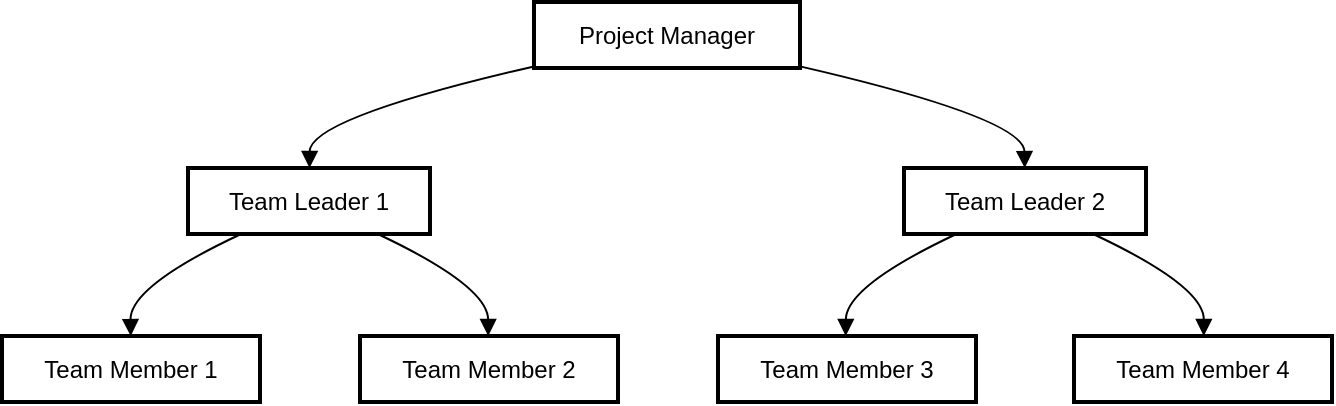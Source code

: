 <mxfile version="21.2.9" type="github">
  <diagram name="第 1 页" id="QN8igazdph4XkkVjIplG">
    <mxGraphModel>
      <root>
        <mxCell id="0" />
        <mxCell id="1" parent="0" />
        <mxCell id="2" value="Project Manager" style="whiteSpace=wrap;strokeWidth=2;" vertex="1" parent="1">
          <mxGeometry x="266" width="133" height="33" as="geometry" />
        </mxCell>
        <mxCell id="3" value="Team Leader 1" style="whiteSpace=wrap;strokeWidth=2;" vertex="1" parent="1">
          <mxGeometry x="93" y="83" width="121" height="33" as="geometry" />
        </mxCell>
        <mxCell id="4" value="Team Leader 2" style="whiteSpace=wrap;strokeWidth=2;" vertex="1" parent="1">
          <mxGeometry x="451" y="83" width="121" height="33" as="geometry" />
        </mxCell>
        <mxCell id="5" value="Team Member 1" style="whiteSpace=wrap;strokeWidth=2;" vertex="1" parent="1">
          <mxGeometry y="167" width="129" height="33" as="geometry" />
        </mxCell>
        <mxCell id="6" value="Team Member 2" style="whiteSpace=wrap;strokeWidth=2;" vertex="1" parent="1">
          <mxGeometry x="179" y="167" width="129" height="33" as="geometry" />
        </mxCell>
        <mxCell id="7" value="Team Member 3" style="whiteSpace=wrap;strokeWidth=2;" vertex="1" parent="1">
          <mxGeometry x="358" y="167" width="129" height="33" as="geometry" />
        </mxCell>
        <mxCell id="8" value="Team Member 4" style="whiteSpace=wrap;strokeWidth=2;" vertex="1" parent="1">
          <mxGeometry x="536" y="167" width="129" height="33" as="geometry" />
        </mxCell>
        <mxCell id="9" value="" style="curved=1;startArrow=none;endArrow=block;exitX=0.003;exitY=0.974;entryX=0.502;entryY=0.012;" edge="1" parent="1" source="2" target="3">
          <mxGeometry relative="1" as="geometry">
            <Array as="points">
              <mxPoint x="154" y="58" />
            </Array>
          </mxGeometry>
        </mxCell>
        <mxCell id="10" value="" style="curved=1;startArrow=none;endArrow=block;exitX=0.999;exitY=0.974;entryX=0.499;entryY=0.012;" edge="1" parent="1" source="2" target="4">
          <mxGeometry relative="1" as="geometry">
            <Array as="points">
              <mxPoint x="511" y="58" />
            </Array>
          </mxGeometry>
        </mxCell>
        <mxCell id="11" value="" style="curved=1;startArrow=none;endArrow=block;exitX=0.206;exitY=1.024;entryX=0.499;entryY=-0.006;" edge="1" parent="1" source="3" target="5">
          <mxGeometry relative="1" as="geometry">
            <Array as="points">
              <mxPoint x="64" y="142" />
            </Array>
          </mxGeometry>
        </mxCell>
        <mxCell id="12" value="" style="curved=1;startArrow=none;endArrow=block;exitX=0.798;exitY=1.024;entryX=0.497;entryY=-0.006;" edge="1" parent="1" source="3" target="6">
          <mxGeometry relative="1" as="geometry">
            <Array as="points">
              <mxPoint x="243" y="142" />
            </Array>
          </mxGeometry>
        </mxCell>
        <mxCell id="13" value="" style="curved=1;startArrow=none;endArrow=block;exitX=0.203;exitY=1.024;entryX=0.495;entryY=-0.006;" edge="1" parent="1" source="4" target="7">
          <mxGeometry relative="1" as="geometry">
            <Array as="points">
              <mxPoint x="422" y="142" />
            </Array>
          </mxGeometry>
        </mxCell>
        <mxCell id="14" value="" style="curved=1;startArrow=none;endArrow=block;exitX=0.795;exitY=1.024;entryX=0.503;entryY=-0.006;" edge="1" parent="1" source="4" target="8">
          <mxGeometry relative="1" as="geometry">
            <Array as="points">
              <mxPoint x="601" y="142" />
            </Array>
          </mxGeometry>
        </mxCell>
      </root>
    </mxGraphModel>
  </diagram>
</mxfile>
